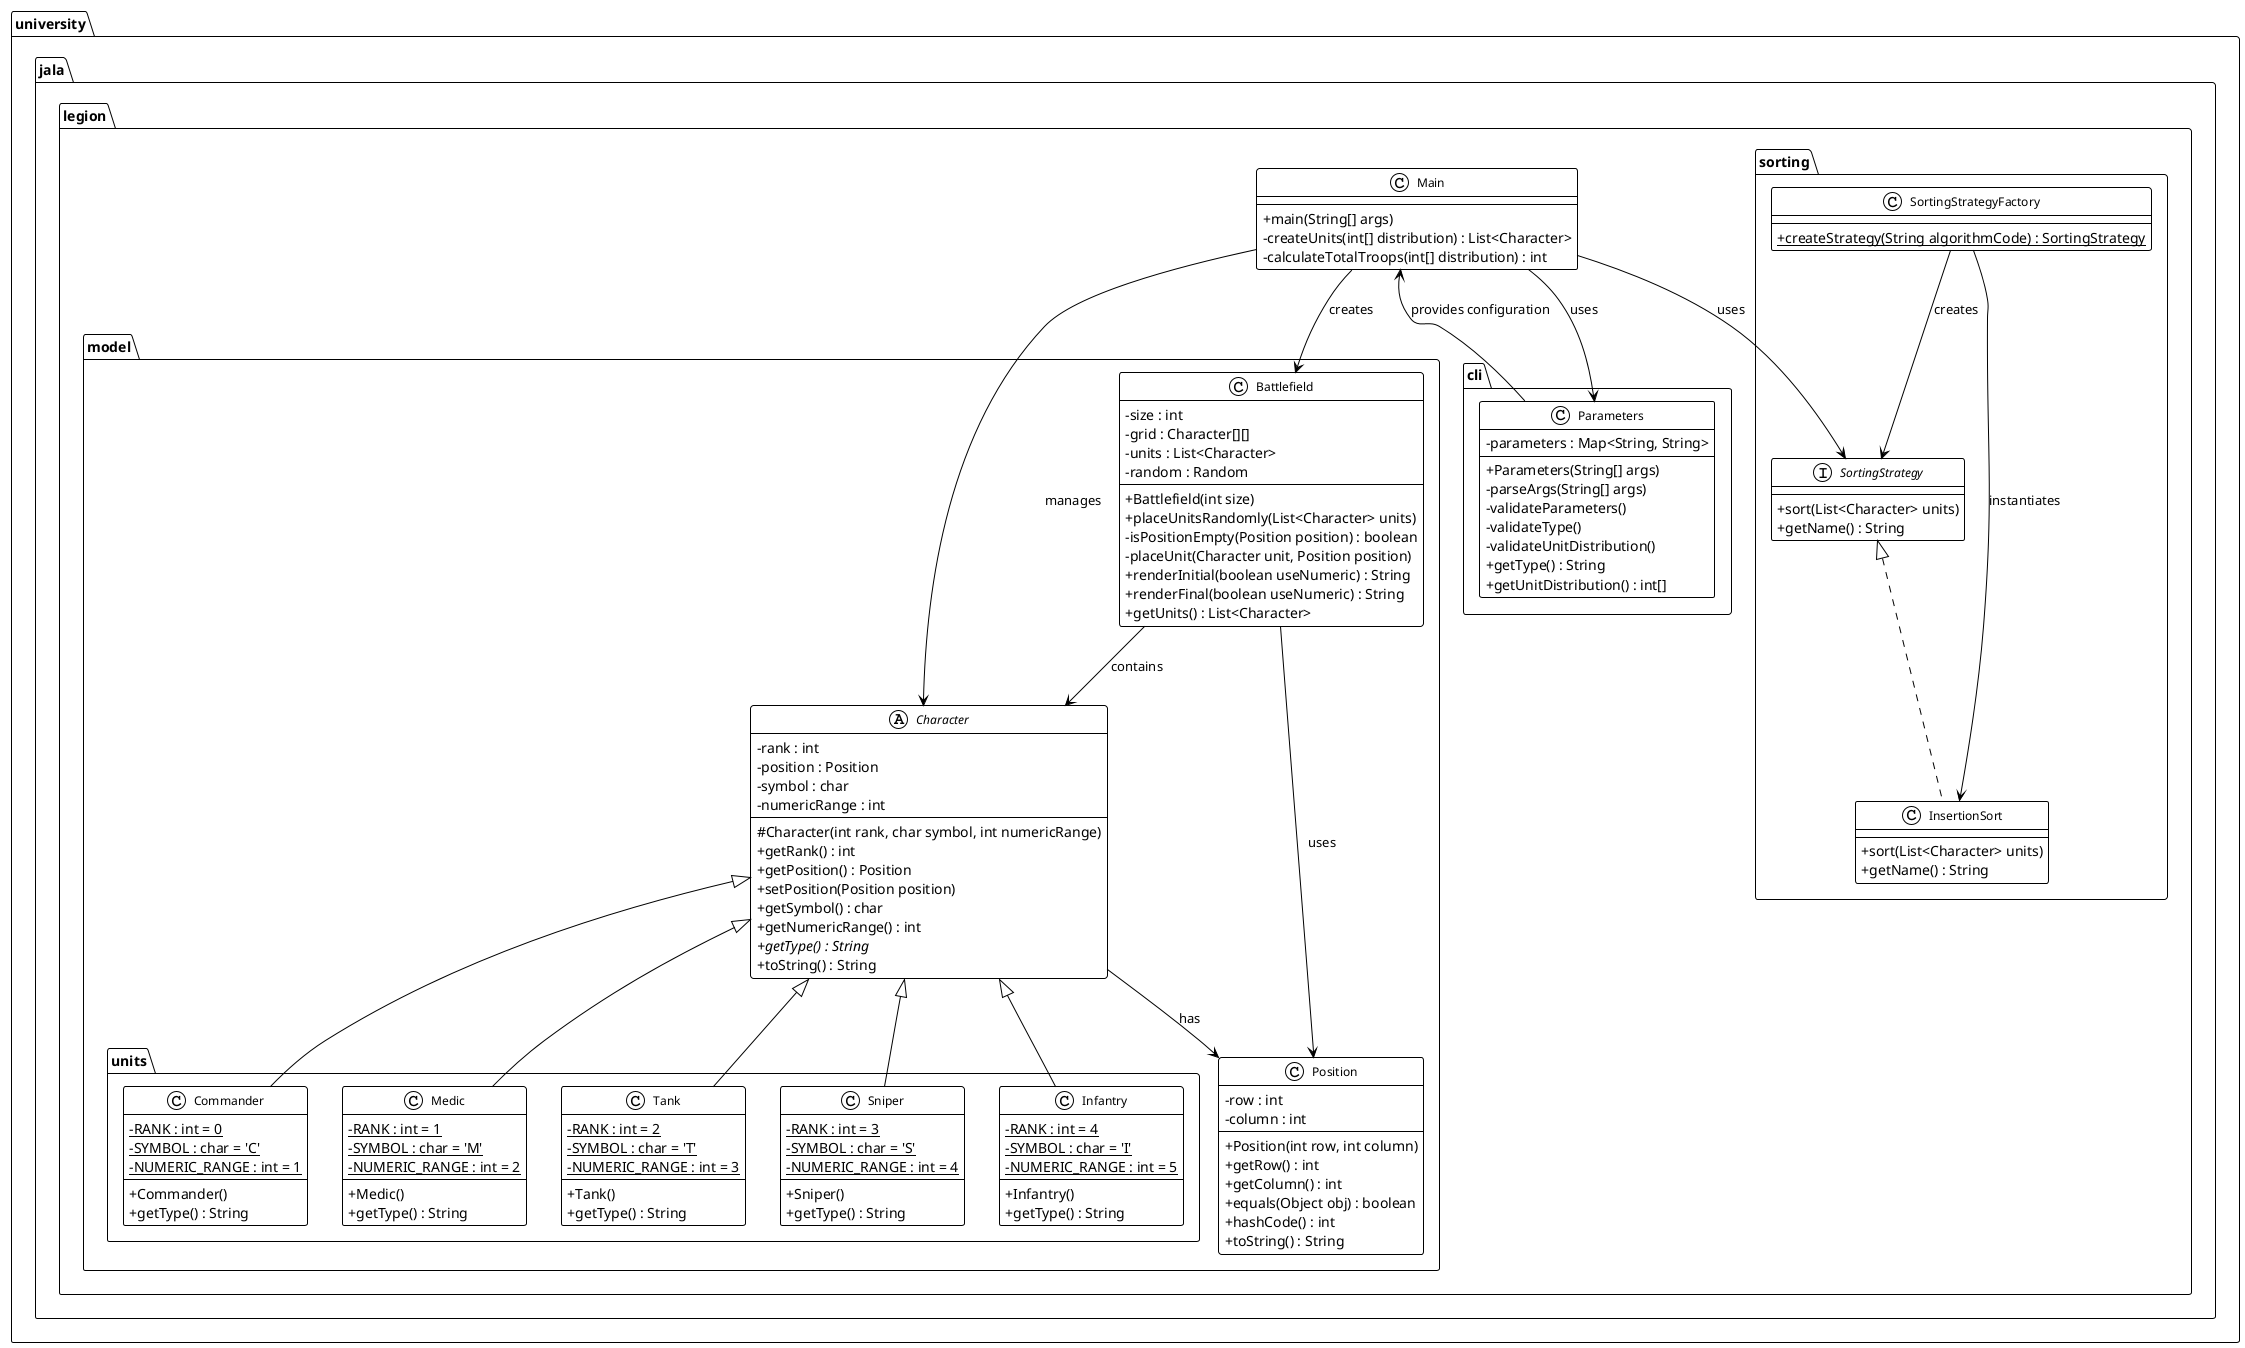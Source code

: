 @startuml class-diagram
!theme plain
skinparam classAttributeIconSize 0
skinparam classFontSize 12
skinparam packageFontSize 14

package "university.jala.legion" {
    class Main {
        +main(String[] args)
        -createUnits(int[] distribution) : List<Character>
        -calculateTotalTroops(int[] distribution) : int
    }
}

package "university.jala.legion.cli" {
    class Parameters {
        -parameters : Map<String, String>
        +Parameters(String[] args)
        -parseArgs(String[] args)
        -validateParameters()
        -validateType()
        -validateUnitDistribution()
        +getType() : String
        +getUnitDistribution() : int[]
    }
}

package "university.jala.legion.model" {
    abstract class Character {
        -rank : int
        -position : Position
        -symbol : char
        -numericRange : int
        #Character(int rank, char symbol, int numericRange)
        +getRank() : int
        +getPosition() : Position
        +setPosition(Position position)
        +getSymbol() : char
        +getNumericRange() : int
        +{abstract}getType() : String
        +toString() : String
    }

    class Position {
        -row : int
        -column : int
        +Position(int row, int column)
        +getRow() : int
        +getColumn() : int
        +equals(Object obj) : boolean
        +hashCode() : int
        +toString() : String
    }

    class Battlefield {
        -size : int
        -grid : Character[][]
        -units : List<Character>
        -random : Random
        +Battlefield(int size)
        +placeUnitsRandomly(List<Character> units)
        -isPositionEmpty(Position position) : boolean
        -placeUnit(Character unit, Position position)
        +renderInitial(boolean useNumeric) : String
        +renderFinal(boolean useNumeric) : String
        +getUnits() : List<Character>
    }
}

package "university.jala.legion.model.units" {
    class Commander {
        -{static}RANK : int = 0
        -{static}SYMBOL : char = 'C'
        -{static}NUMERIC_RANGE : int = 1
        +Commander()
        +getType() : String
    }

    class Medic {
        -{static}RANK : int = 1
        -{static}SYMBOL : char = 'M'
        -{static}NUMERIC_RANGE : int = 2
        +Medic()
        +getType() : String
    }

    class Tank {
        -{static}RANK : int = 2
        -{static}SYMBOL : char = 'T'
        -{static}NUMERIC_RANGE : int = 3
        +Tank()
        +getType() : String
    }

    class Sniper {
        -{static}RANK : int = 3
        -{static}SYMBOL : char = 'S'
        -{static}NUMERIC_RANGE : int = 4
        +Sniper()
        +getType() : String
    }

    class Infantry {
        -{static}RANK : int = 4
        -{static}SYMBOL : char = 'I'
        -{static}NUMERIC_RANGE : int = 5
        +Infantry()
        +getType() : String
    }
}

package "university.jala.legion.sorting" {
    interface SortingStrategy {
        +sort(List<Character> units)
        +getName() : String
    }

    class InsertionSort {
        +sort(List<Character> units)
        +getName() : String
    }

    class SortingStrategyFactory {
        +{static}createStrategy(String algorithmCode) : SortingStrategy
    }
}

' Relationships
Main --> Parameters : uses
Main --> Battlefield : creates
Main --> Character : manages
Main --> SortingStrategy : uses

Parameters --> Main : provides configuration

Character <|-- Commander
Character <|-- Medic
Character <|-- Tank
Character <|-- Sniper
Character <|-- Infantry

Character --> Position : has

Battlefield --> Character : contains
Battlefield --> Position : uses

SortingStrategy <|.. InsertionSort
SortingStrategyFactory --> SortingStrategy : creates
SortingStrategyFactory --> InsertionSort : instantiates

@enduml